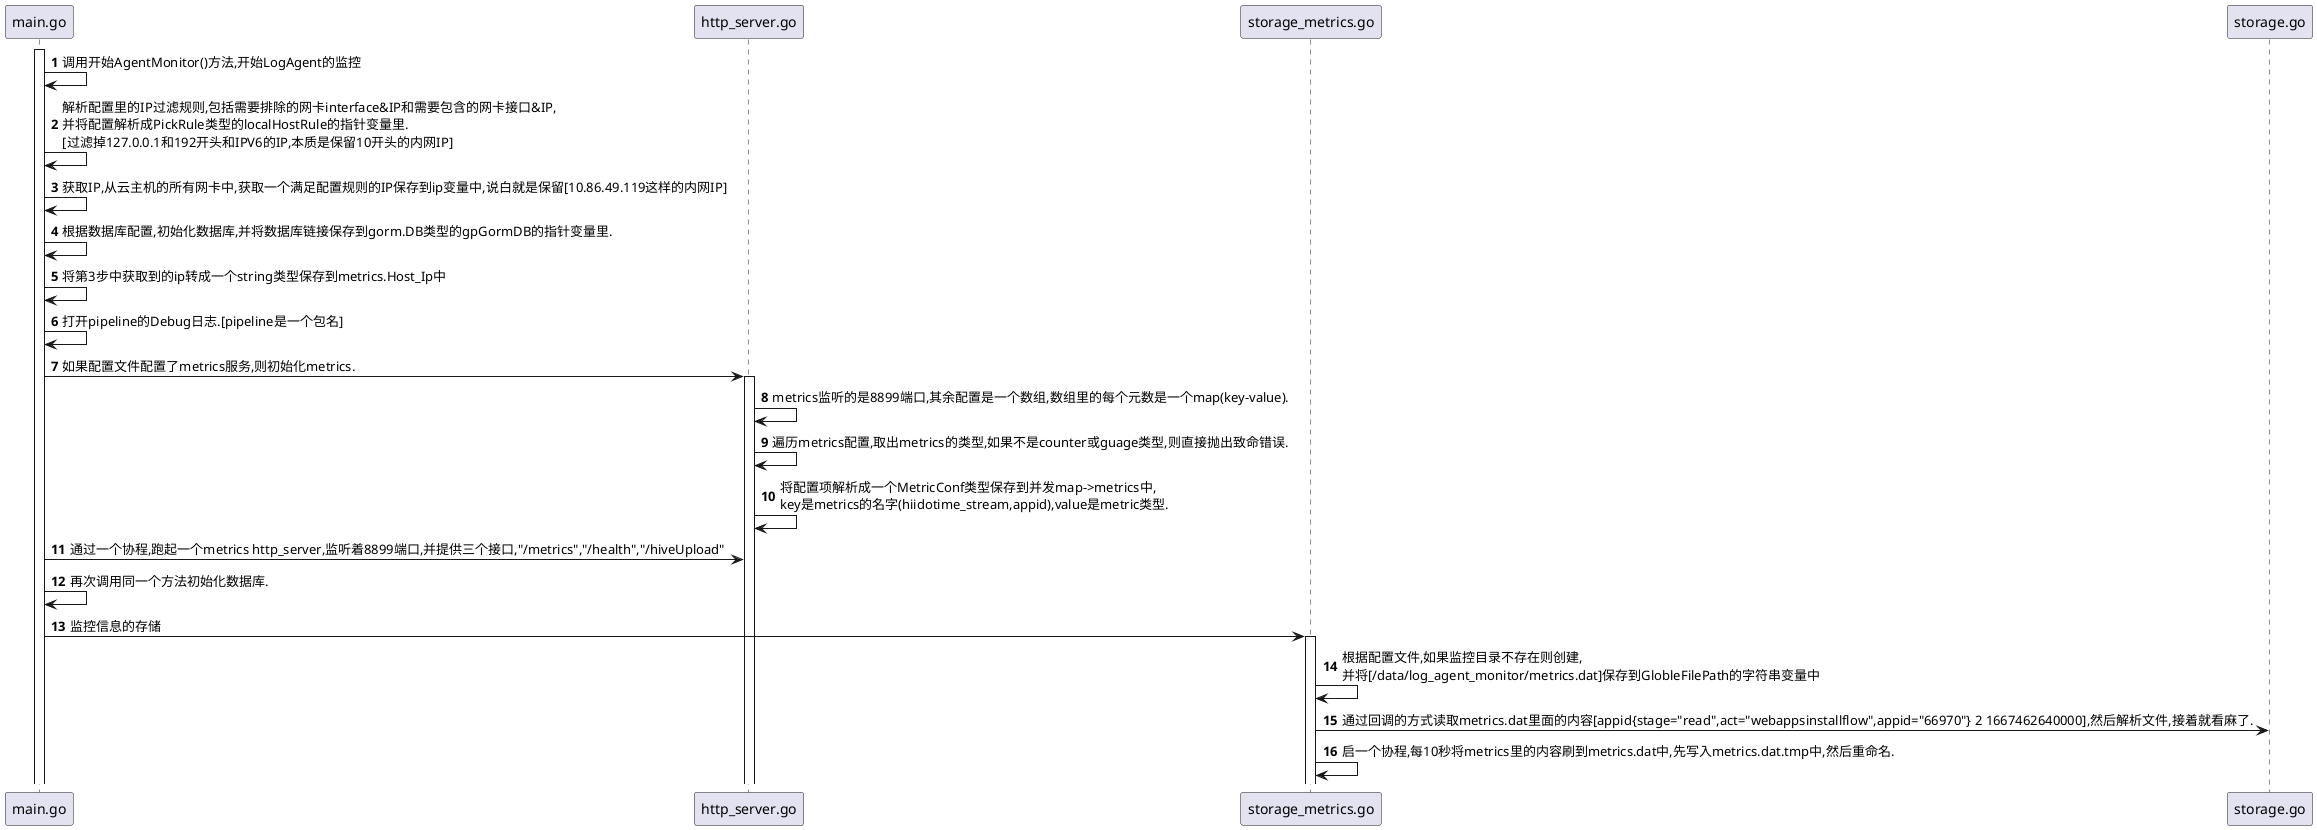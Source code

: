 @startuml
'https://plantuml.com/sequence-diagram

autonumber
activate main.go
main.go -> main.go: 调用开始AgentMonitor()方法,开始LogAgent的监控
main.go -> main.go: 解析配置里的IP过滤规则,包括需要排除的网卡interface&IP和需要包含的网卡接口&IP,\n并将配置解析成PickRule类型的localHostRule的指针变量里.\n[过滤掉127.0.0.1和192开头和IPV6的IP,本质是保留10开头的内网IP]
main.go -> main.go: 获取IP,从云主机的所有网卡中,获取一个满足配置规则的IP保存到ip变量中,说白就是保留[10.86.49.119这样的内网IP]
main.go -> main.go: 根据数据库配置,初始化数据库,并将数据库链接保存到gorm.DB类型的gpGormDB的指针变量里.
main.go -> main.go: 将第3步中获取到的ip转成一个string类型保存到metrics.Host_Ip中
main.go -> main.go: 打开pipeline的Debug日志.[pipeline是一个包名]
main.go -> http_server.go: 如果配置文件配置了metrics服务,则初始化metrics.

activate http_server.go
http_server.go-> http_server.go: metrics监听的是8899端口,其余配置是一个数组,数组里的每个元数是一个map(key-value).
http_server.go-> http_server.go: 遍历metrics配置,取出metrics的类型,如果不是counter或guage类型,则直接抛出致命错误.
http_server.go-> http_server.go: 将配置项解析成一个MetricConf类型保存到并发map->metrics中,\nkey是metrics的名字(hiidotime_stream,appid),value是metric类型.
main.go -> http_server.go: 通过一个协程,跑起一个metrics http_server,监听着8899端口,并提供三个接口,"/metrics","/health","/hiveUpload"
main.go -> main.go: 再次调用同一个方法初始化数据库.
main.go -> storage_metrics.go: 监控信息的存储

activate storage_metrics.go
storage_metrics.go-> storage_metrics.go: 根据配置文件,如果监控目录不存在则创建,\n并将[/data/log_agent_monitor/metrics.dat]保存到GlobleFilePath的字符串变量中
storage_metrics.go-> storage.go: 通过回调的方式读取metrics.dat里面的内容[appid{stage="read",act="webappsinstallflow",appid="66970"} 2 1667462640000],然后解析文件,接着就看麻了.
storage_metrics.go-> storage_metrics.go: 启一个协程,每10秒将metrics里的内容刷到metrics.dat中,先写入metrics.dat.tmp中,然后重命名.

@enduml